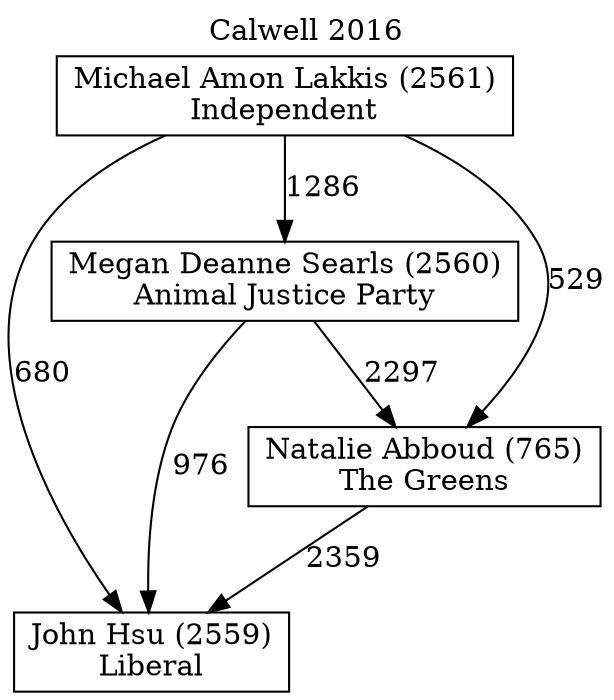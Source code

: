 // House preference flow
digraph "John Hsu (2559)_Calwell_2016" {
	graph [label="Calwell 2016" labelloc=t mclimit=10]
	node [shape=box]
	"Michael Amon Lakkis (2561)" [label="Michael Amon Lakkis (2561)
Independent"]
	"Megan Deanne Searls (2560)" [label="Megan Deanne Searls (2560)
Animal Justice Party"]
	"John Hsu (2559)" [label="John Hsu (2559)
Liberal"]
	"Natalie Abboud (765)" [label="Natalie Abboud (765)
The Greens"]
	"Michael Amon Lakkis (2561)" -> "Megan Deanne Searls (2560)" [label=1286]
	"Megan Deanne Searls (2560)" -> "Natalie Abboud (765)" [label=2297]
	"Natalie Abboud (765)" -> "John Hsu (2559)" [label=2359]
	"Michael Amon Lakkis (2561)" -> "John Hsu (2559)" [label=680]
	"Megan Deanne Searls (2560)" -> "John Hsu (2559)" [label=976]
	"Michael Amon Lakkis (2561)" -> "Natalie Abboud (765)" [label=529]
}
